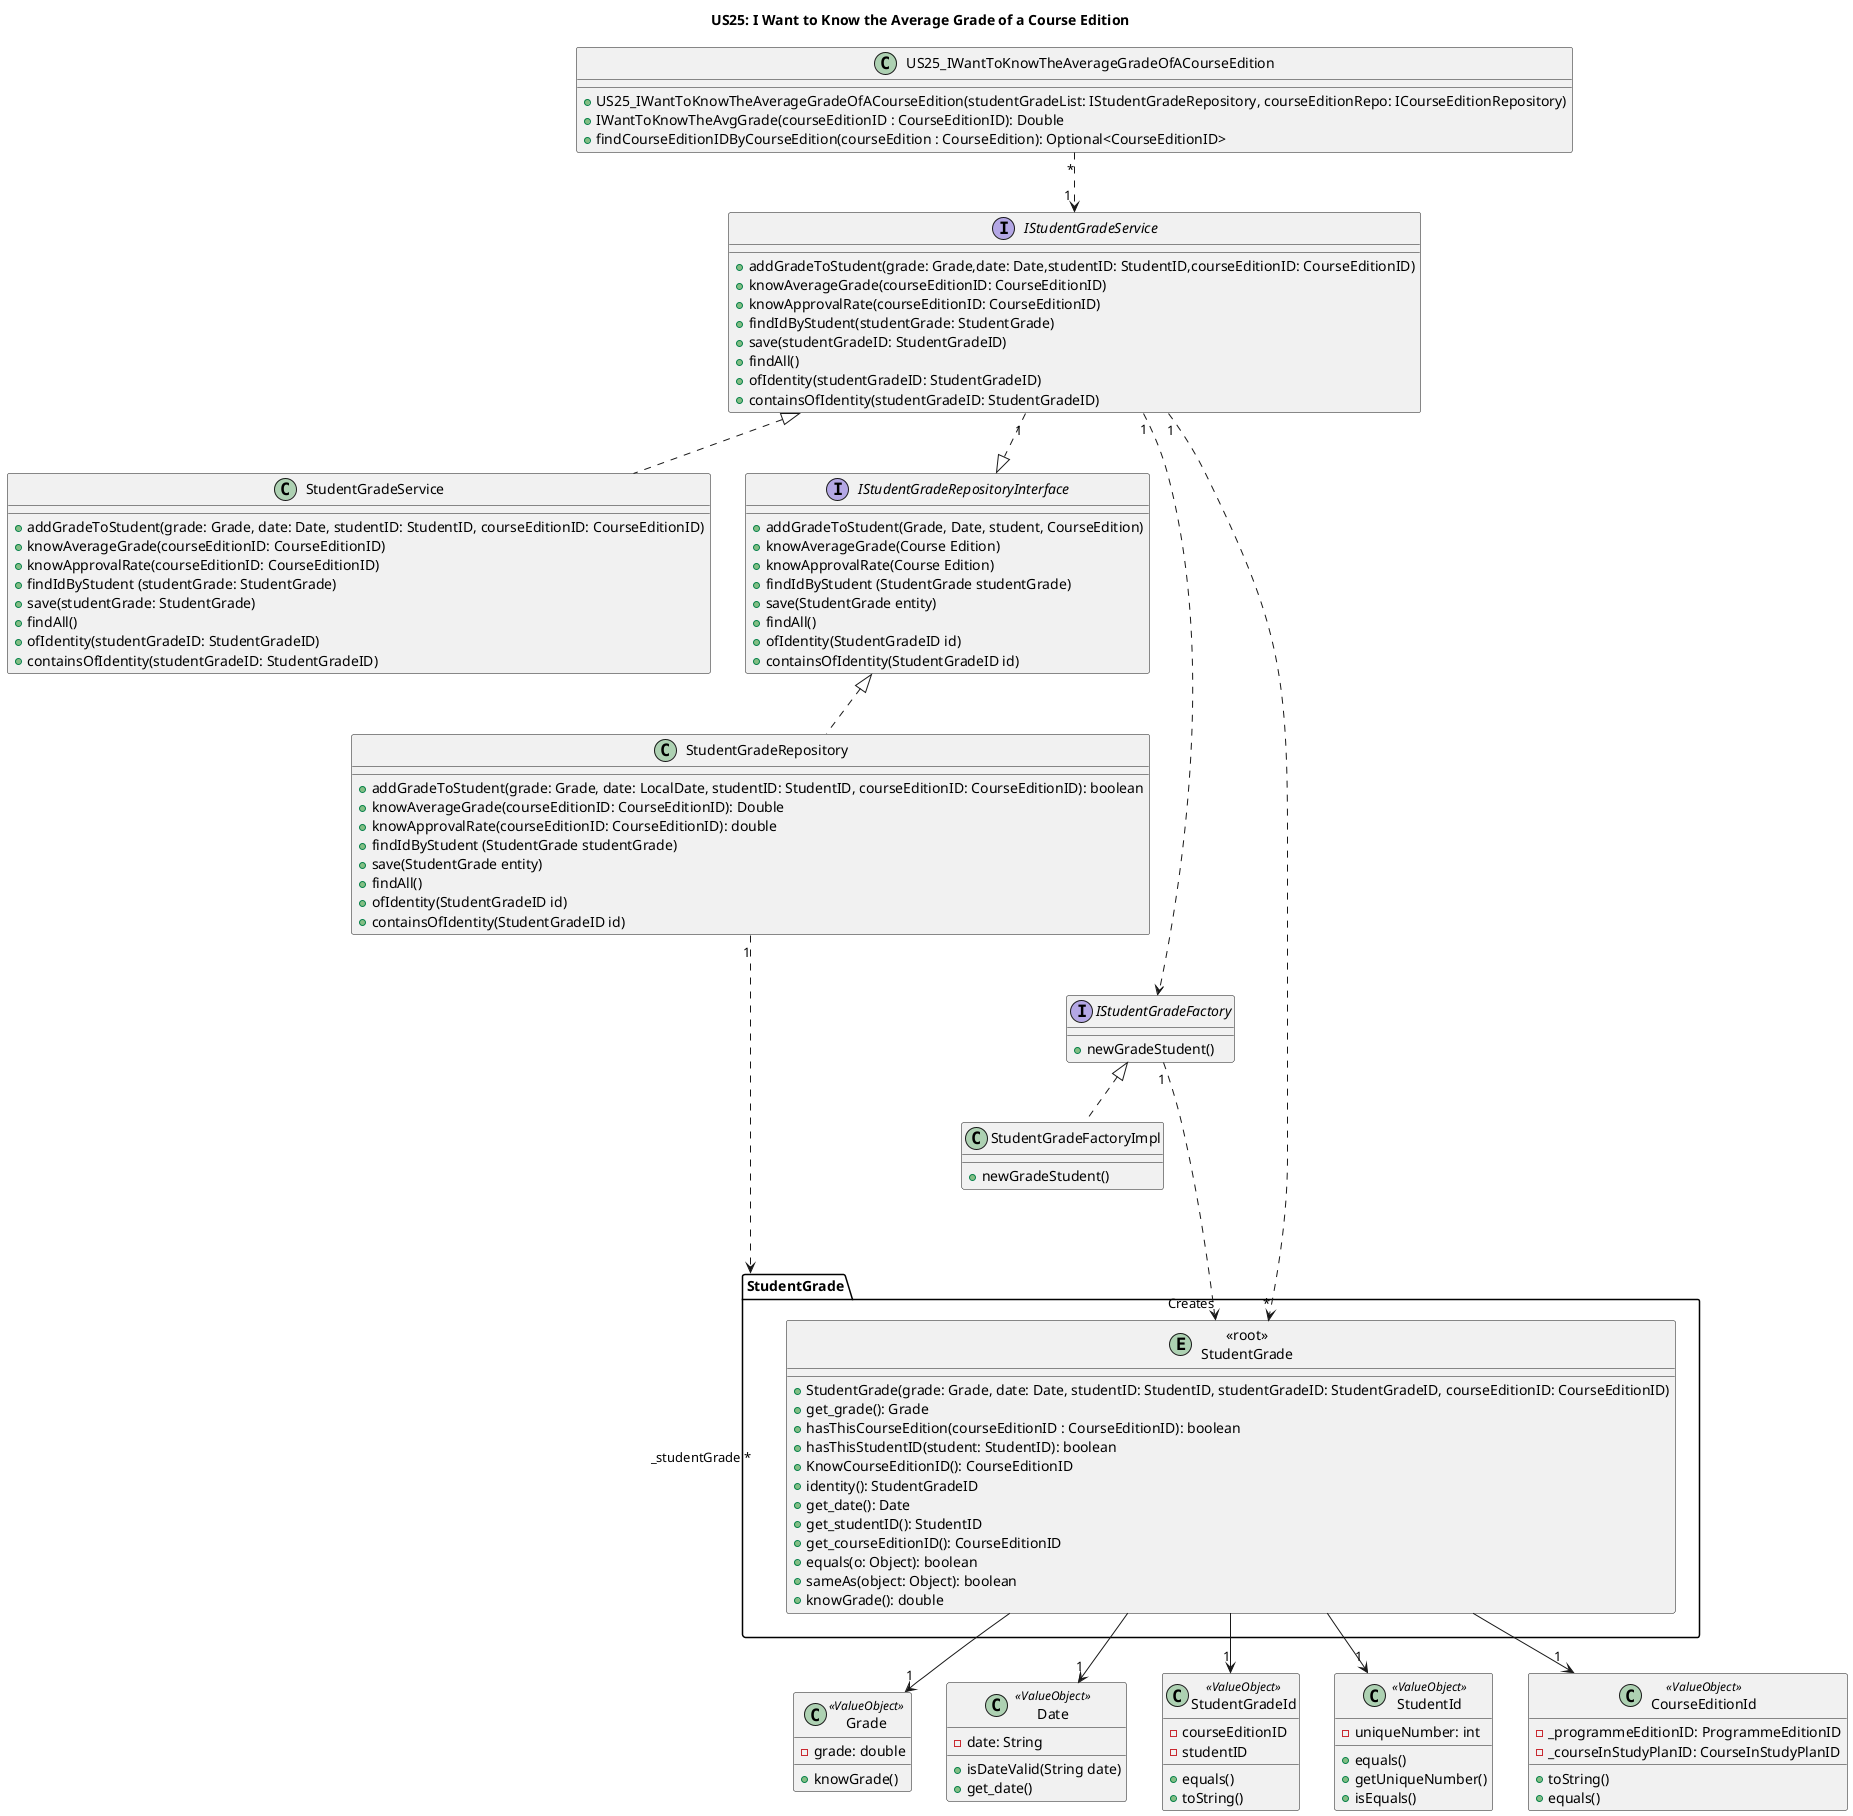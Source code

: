 @startuml
title US25: I Want to Know the Average Grade of a Course Edition

class US25_IWantToKnowTheAverageGradeOfACourseEdition {
    +US25_IWantToKnowTheAverageGradeOfACourseEdition(studentGradeList: IStudentGradeRepository, courseEditionRepo: ICourseEditionRepository)
    +IWantToKnowTheAvgGrade(courseEditionID : CourseEditionID): Double
    +findCourseEditionIDByCourseEdition(courseEdition : CourseEdition): Optional<CourseEditionID>
}

interface IStudentGradeService {
    +addGradeToStudent(grade: Grade,date: Date,studentID: StudentID,courseEditionID: CourseEditionID)
    +knowAverageGrade(courseEditionID: CourseEditionID)
    +knowApprovalRate(courseEditionID: CourseEditionID)
    +findIdByStudent(studentGrade: StudentGrade)
    +save(studentGradeID: StudentGradeID)
    +findAll()
    +ofIdentity(studentGradeID: StudentGradeID)
    +containsOfIdentity(studentGradeID: StudentGradeID)
}

class StudentGradeService {
    +addGradeToStudent(grade: Grade, date: Date, studentID: StudentID, courseEditionID: CourseEditionID)
    +knowAverageGrade(courseEditionID: CourseEditionID)
    +knowApprovalRate(courseEditionID: CourseEditionID)
    +findIdByStudent (studentGrade: StudentGrade)
    +save(studentGrade: StudentGrade)
    +findAll()
    +ofIdentity(studentGradeID: StudentGradeID)
    +containsOfIdentity(studentGradeID: StudentGradeID)
}

class StudentGradeRepository {
    +addGradeToStudent(grade: Grade, date: LocalDate, studentID: StudentID, courseEditionID: CourseEditionID): boolean
    +knowAverageGrade(courseEditionID: CourseEditionID): Double
    +knowApprovalRate(courseEditionID: CourseEditionID): double
    +findIdByStudent (StudentGrade studentGrade)
    +save(StudentGrade entity)
    +findAll()
    +ofIdentity(StudentGradeID id)
    +containsOfIdentity(StudentGradeID id)
}

package "StudentGrade" {
entity "<<root>>\nStudentGrade" {
    +StudentGrade(grade: Grade, date: Date, studentID: StudentID, studentGradeID: StudentGradeID, courseEditionID: CourseEditionID)
    +get_grade(): Grade
    +hasThisCourseEdition(courseEditionID : CourseEditionID): boolean
    +hasThisStudentID(student: StudentID): boolean
    +KnowCourseEditionID(): CourseEditionID
    +identity(): StudentGradeID
    +get_date(): Date
    +get_studentID(): StudentID
    +get_courseEditionID(): CourseEditionID
    +equals(o: Object): boolean
    +sameAs(object: Object): boolean
    +knowGrade(): double
    }
}

    class Grade <<ValueObject>> {
        -grade: double
        +knowGrade()
    }

    class Date <<ValueObject>> {
        -date: String
        +isDateValid(String date)
        +get_date()
    }

    class StudentGradeId <<ValueObject>> {
        -courseEditionID
        -studentID
        +equals()
        +toString()
    }


interface IStudentGradeRepositoryInterface {
   +addGradeToStudent(Grade, Date, student, CourseEdition)
   +knowAverageGrade(Course Edition)
   +knowApprovalRate(Course Edition)
   +findIdByStudent (StudentGrade studentGrade)
   +save(StudentGrade entity)
   +findAll()
   +ofIdentity(StudentGradeID id)
   +containsOfIdentity(StudentGradeID id)
}

interface IStudentGradeFactory {
    +newGradeStudent()
}


class StudentGradeFactoryImpl {
    +newGradeStudent()
}

class StudentId <<ValueObject>> {
    -uniqueNumber: int
    +equals()
    +getUniqueNumber()
    +isEquals()
}

class CourseEditionId <<ValueObject>> {
    -_programmeEditionID: ProgrammeEditionID
    -_courseInStudyPlanID: CourseInStudyPlanID
    +toString()
    +equals()
}

"<<root>>\nStudentGrade" --> "1" StudentGradeId
"<<root>>\nStudentGrade" --> "1" CourseEditionId
"<<root>>\nStudentGrade" --> "1" StudentId
"<<root>>\nStudentGrade" --> "1" Grade
"<<root>>\nStudentGrade" --> "1" Date
IStudentGradeService "1" ....> IStudentGradeFactory
IStudentGradeFactory "1" ....> "Creates" "<<root>>\nStudentGrade"
IStudentGradeFactory  <|..  StudentGradeFactoryImpl
IStudentGradeService <|..StudentGradeService
IStudentGradeRepositoryInterface <|..StudentGradeRepository
StudentGradeRepository "1" ..> "_studentGrade *" StudentGrade
IStudentGradeService "1" ....> "*" "<<root>>\nStudentGrade"
IStudentGradeService "1" ..|> IStudentGradeRepositoryInterface
US25_IWantToKnowTheAverageGradeOfACourseEdition "*" ..> "1 " IStudentGradeService

@enduml